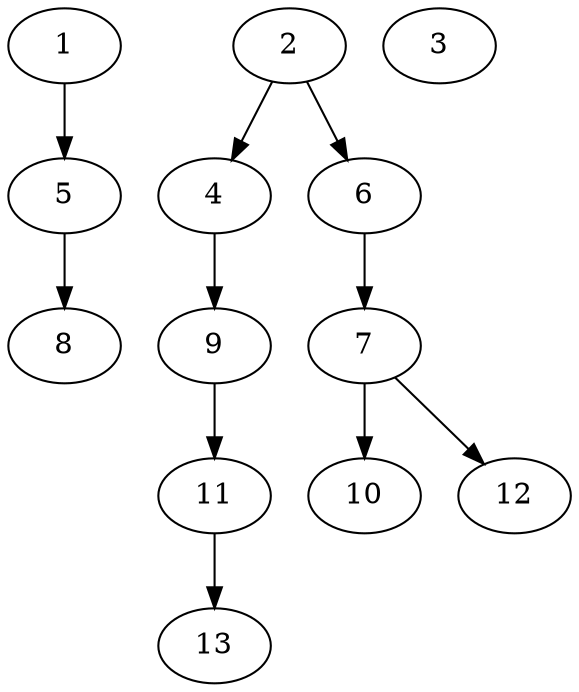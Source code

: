 // DAG (tier=1-easy, mode=compute, n=13, ccr=0.280, fat=0.494, density=0.293, regular=0.761, jump=0.075, mindata=262144, maxdata=2097152)
// DAG automatically generated by daggen at Sun Aug 24 16:33:32 2025
// /home/ermia/Project/Environments/daggen/bin/daggen --dot --ccr 0.280 --fat 0.494 --regular 0.761 --density 0.293 --jump 0.075 --mindata 262144 --maxdata 2097152 -n 13 
digraph G {
  1 [size="7505221840978051072", alpha="0.05", expect_size="3752610920489025536"]
  1 -> 5 [size ="30666603364352"]
  2 [size="5109493421186220032", alpha="0.12", expect_size="2554746710593110016"]
  2 -> 4 [size ="23732412219392"]
  2 -> 6 [size ="23732412219392"]
  3 [size="2418904828067756", alpha="0.16", expect_size="1209452414033878"]
  4 [size="75799074493638", alpha="0.07", expect_size="37899537246819"]
  4 -> 9 [size ="1989517770752"]
  5 [size="2107234444317294592", alpha="0.13", expect_size="1053617222158647296"]
  5 -> 8 [size ="13149176594432"]
  6 [size="68719476736000000", alpha="0.00", expect_size="34359738368000000"]
  6 -> 7 [size ="1342177280000"]
  7 [size="4414559809953595392", alpha="0.11", expect_size="2207279904976797696"]
  7 -> 10 [size ="21528557125632"]
  7 -> 12 [size ="21528557125632"]
  8 [size="6004750155776000000", alpha="0.15", expect_size="3002375077888000000"]
  9 [size="872056856707596288", alpha="0.03", expect_size="436028428353798144"]
  9 -> 11 [size ="7302190989312"]
  10 [size="4351203489288393", alpha="0.12", expect_size="2175601744644196"]
  11 [size="60587992879812", alpha="0.09", expect_size="30293996439906"]
  11 -> 13 [size ="5517363642368"]
  12 [size="725294925519689", alpha="0.03", expect_size="362647462759844"]
  13 [size="4770954881915682816", alpha="0.17", expect_size="2385477440957841408"]
}